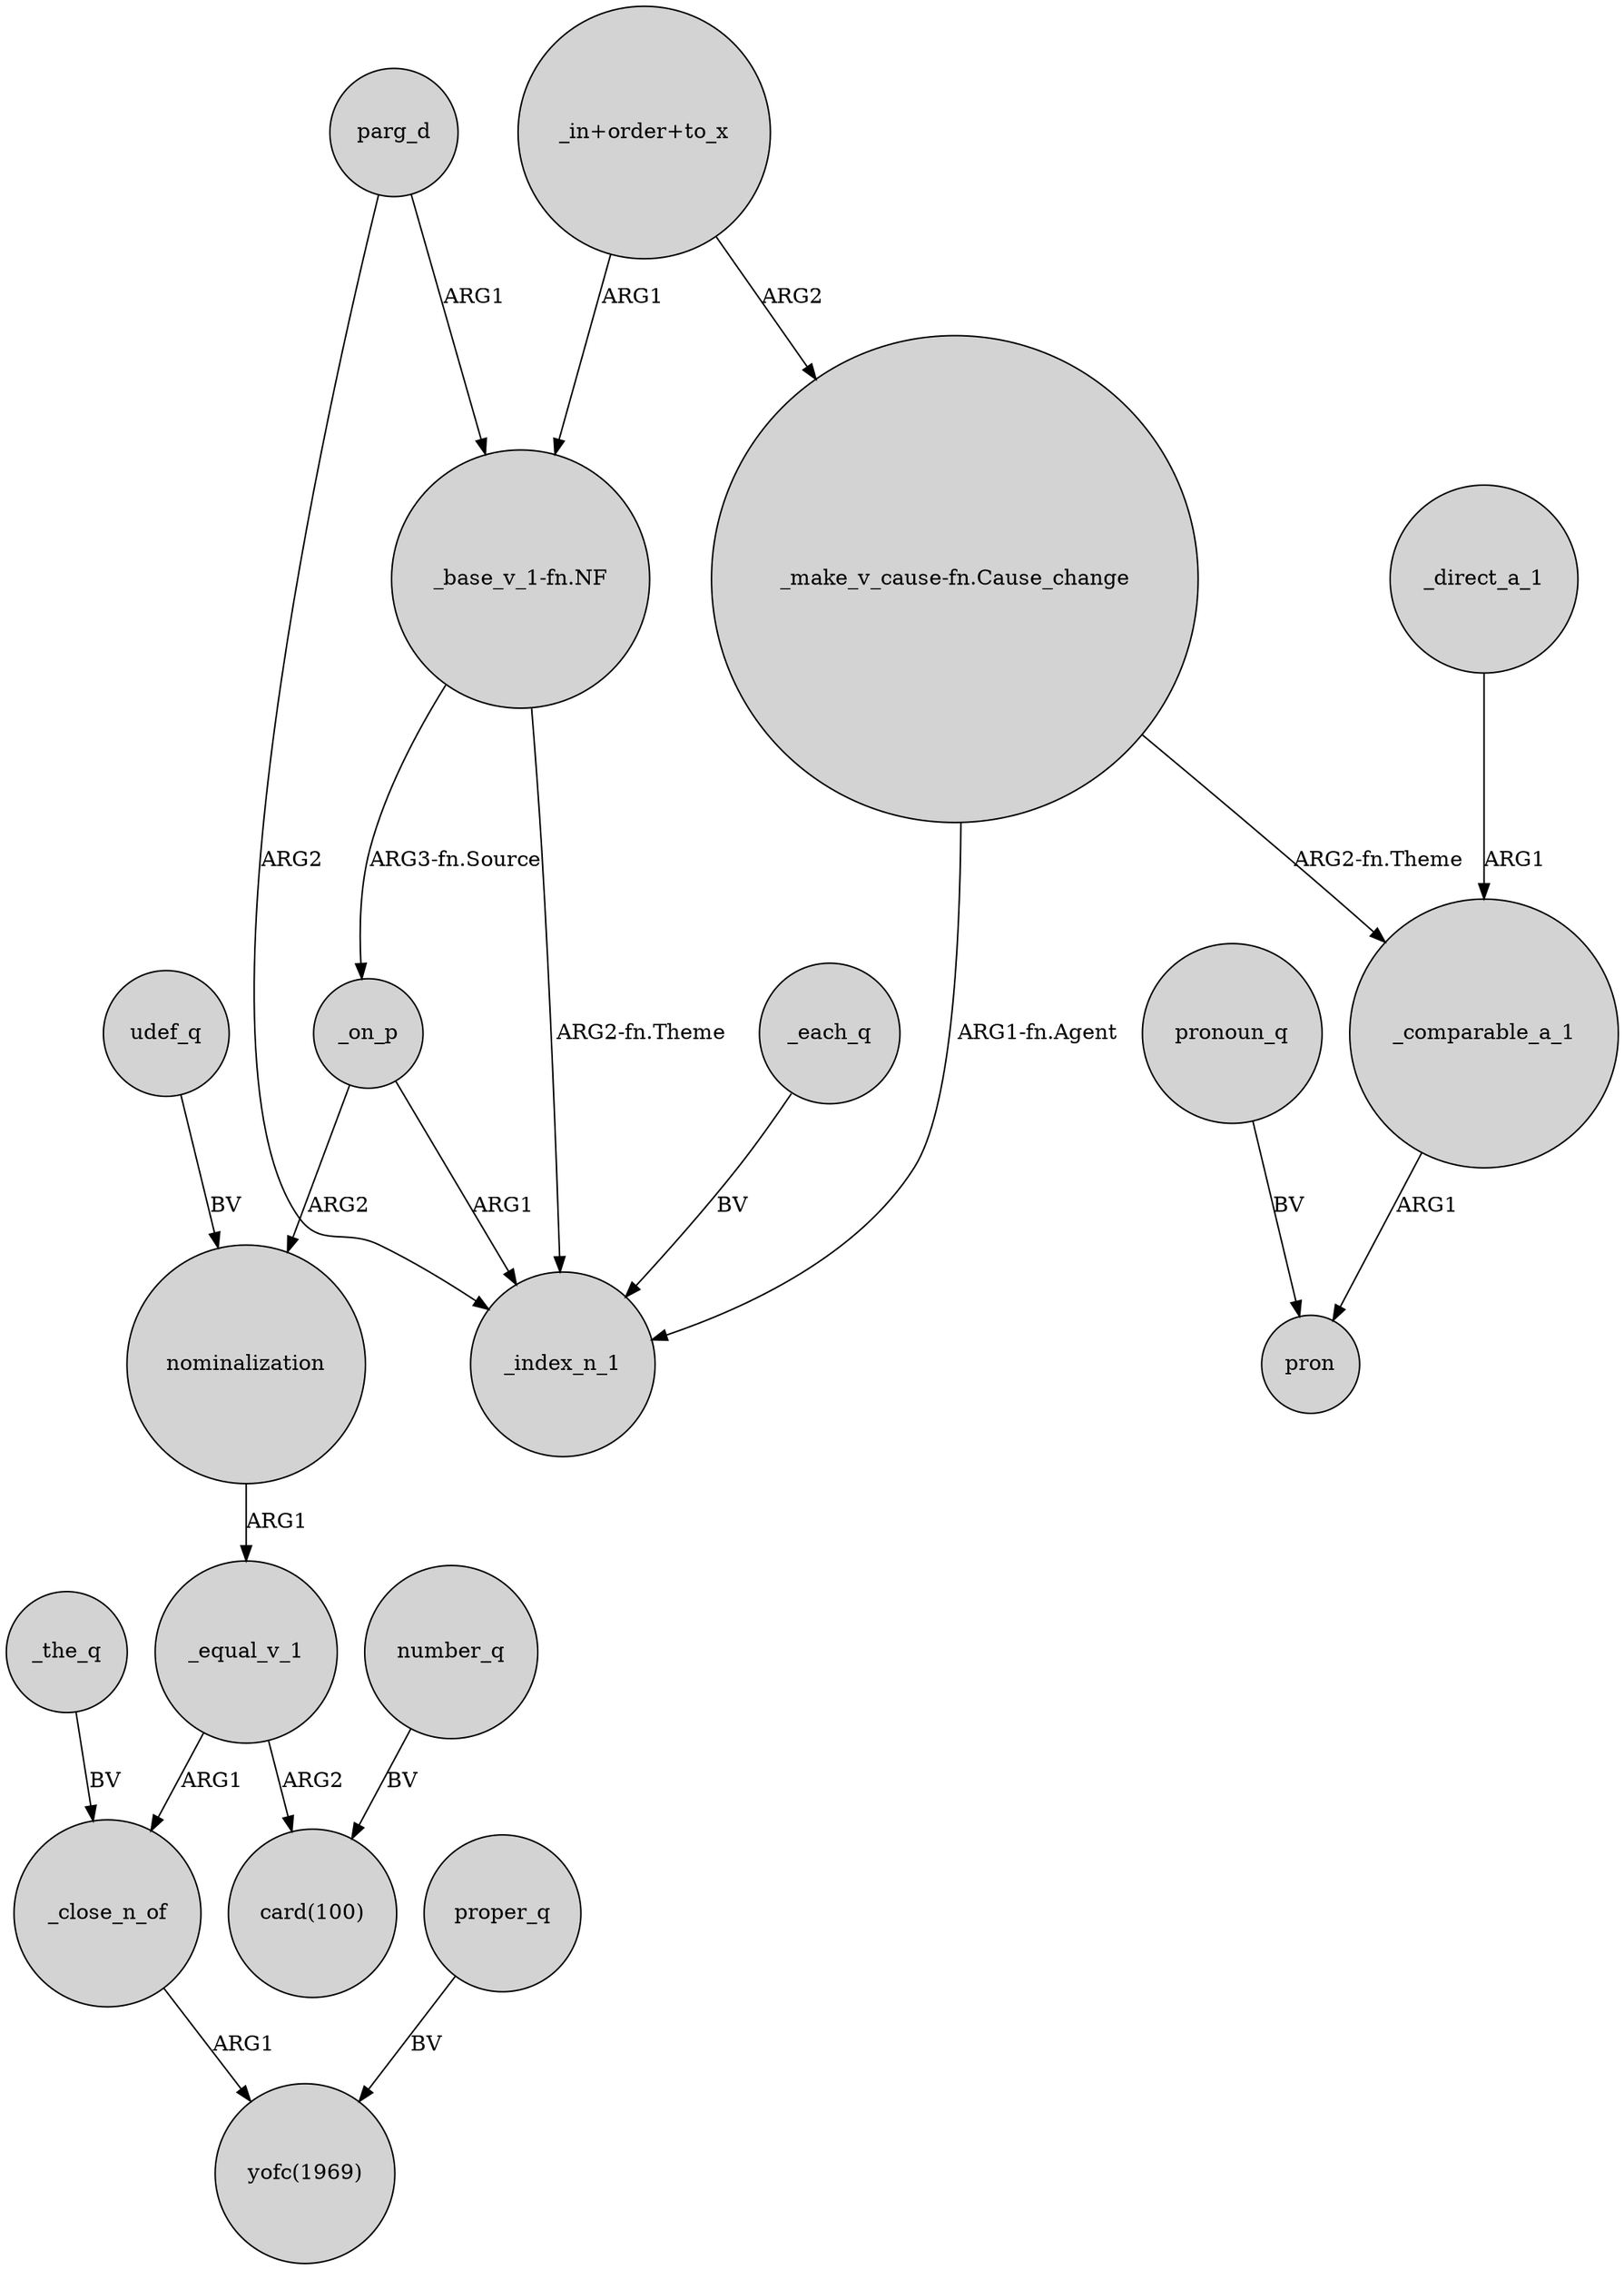 digraph {
	node [shape=circle style=filled]
	parg_d -> _index_n_1 [label=ARG2]
	_the_q -> _close_n_of [label=BV]
	_comparable_a_1 -> pron [label=ARG1]
	_equal_v_1 -> _close_n_of [label=ARG1]
	_on_p -> nominalization [label=ARG2]
	"_in+order+to_x" -> "_make_v_cause-fn.Cause_change" [label=ARG2]
	_on_p -> _index_n_1 [label=ARG1]
	"_base_v_1-fn.NF" -> _on_p [label="ARG3-fn.Source"]
	"_make_v_cause-fn.Cause_change" -> _comparable_a_1 [label="ARG2-fn.Theme"]
	pronoun_q -> pron [label=BV]
	number_q -> "card(100)" [label=BV]
	nominalization -> _equal_v_1 [label=ARG1]
	"_in+order+to_x" -> "_base_v_1-fn.NF" [label=ARG1]
	_close_n_of -> "yofc(1969)" [label=ARG1]
	_equal_v_1 -> "card(100)" [label=ARG2]
	"_make_v_cause-fn.Cause_change" -> _index_n_1 [label="ARG1-fn.Agent"]
	udef_q -> nominalization [label=BV]
	_direct_a_1 -> _comparable_a_1 [label=ARG1]
	proper_q -> "yofc(1969)" [label=BV]
	"_base_v_1-fn.NF" -> _index_n_1 [label="ARG2-fn.Theme"]
	parg_d -> "_base_v_1-fn.NF" [label=ARG1]
	_each_q -> _index_n_1 [label=BV]
}

